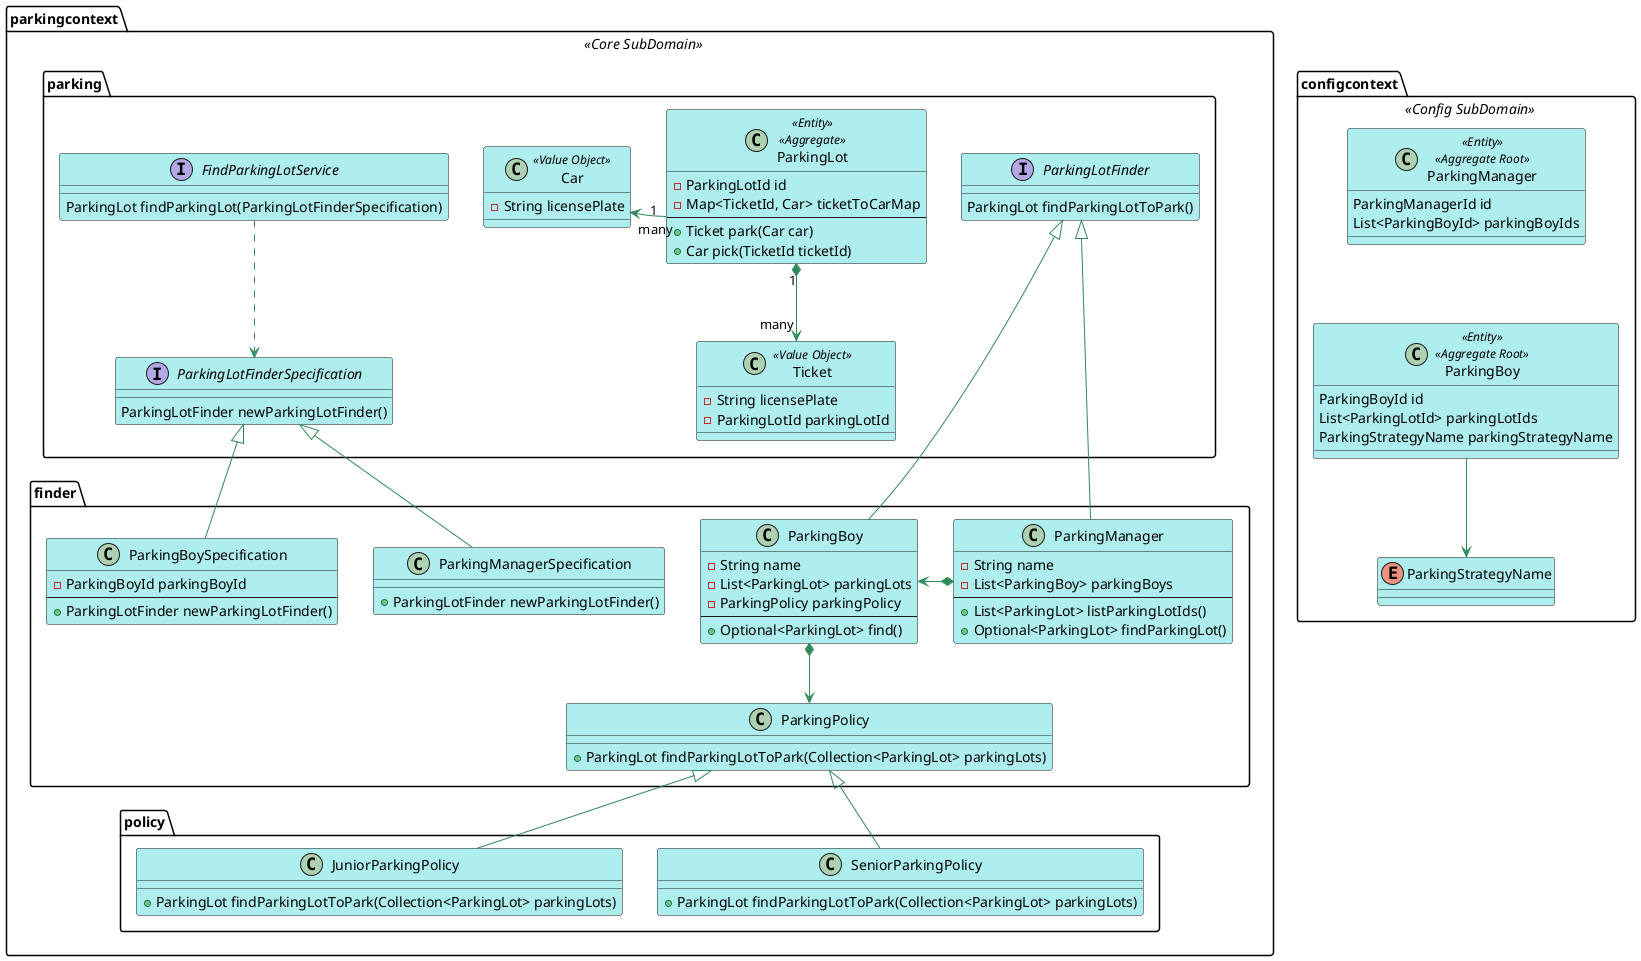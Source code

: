 @startuml parkinglot
skinparam Shadowing false
skinparam class {
    BackgroundColor PaleTurquoise 
    ArrowColor SeaGreen
}

package parkingcontext <<Core SubDomain>> {
    package parking {
        interface FindParkingLotService {
            ParkingLot findParkingLot(ParkingLotFinderSpecification)
        }
        interface ParkingLotFinderSpecification {
            ParkingLotFinder newParkingLotFinder()
        }
        interface ParkingLotFinder {
            ParkingLot findParkingLotToPark()
        }
        class ParkingLot <<Entity>> <<Aggregate>> {
            -ParkingLotId id
            -Map<TicketId, Car> ticketToCarMap
            --
            +Ticket park(Car car)
            +Car pick(TicketId ticketId)
        }
        class Ticket <<Value Object>> {
            -String licensePlate
            -ParkingLotId parkingLotId
        }
        class Car <<Value Object>> {
            -String licensePlate
        }
        FindParkingLotService .down.> ParkingLotFinderSpecification
        ParkingLot "1" *-down-> "many" Ticket
        ParkingLot "1" -right-> "many" Car
        ParkingLot --left[hidden] Car
    }

    package finder {
        class ParkingManagerSpecification {
            +ParkingLotFinder newParkingLotFinder()
        }
        class ParkingBoySpecification {
            -ParkingBoyId parkingBoyId
            --
            +ParkingLotFinder newParkingLotFinder()
        }
        class ParkingBoy {
            -String name
            -List<ParkingLot> parkingLots
            -ParkingPolicy parkingPolicy
            --
            +Optional<ParkingLot> find()
        }
        class ParkingManager {
            -String name
            -List<ParkingBoy> parkingBoys
            --
            +List<ParkingLot> listParkingLotIds()
            +Optional<ParkingLot> findParkingLot()
        }
        class ParkingPolicy {
            +ParkingLot findParkingLotToPark(Collection<ParkingLot> parkingLots)
        }
        ParkingManagerSpecification -up-|> ParkingLotFinderSpecification
        ParkingBoySpecification -up-|> ParkingLotFinderSpecification
        ParkingManager -up-|> ParkingLotFinder
        ParkingBoy -up-|> ParkingLotFinder
        ParkingManager *-left-> ParkingBoy
        ParkingBoy *--> ParkingPolicy
    }

    package policy {
        class SeniorParkingPolicy {
            +ParkingLot findParkingLotToPark(Collection<ParkingLot> parkingLots)
        }
        class JuniorParkingPolicy {
            +ParkingLot findParkingLotToPark(Collection<ParkingLot> parkingLots)
        }
        SeniorParkingPolicy -up-|> ParkingPolicy
        JuniorParkingPolicy -up-|> ParkingPolicy
    }
}

namespace configcontext <<Config SubDomain>> {
  class ParkingManager <<Entity>> <<Aggregate Root>> {
     ParkingManagerId id
     List<ParkingBoyId> parkingBoyIds
  }
  class ParkingBoy <<Entity>> <<Aggregate Root>> {
    ParkingBoyId id
    List<ParkingLotId> parkingLotIds
    ParkingStrategyName parkingStrategyName
  }
  enum ParkingStrategyName
  ParkingBoy --> ParkingStrategyName
  ParkingManager --[hidden] ParkingBoy
}

@enduml
